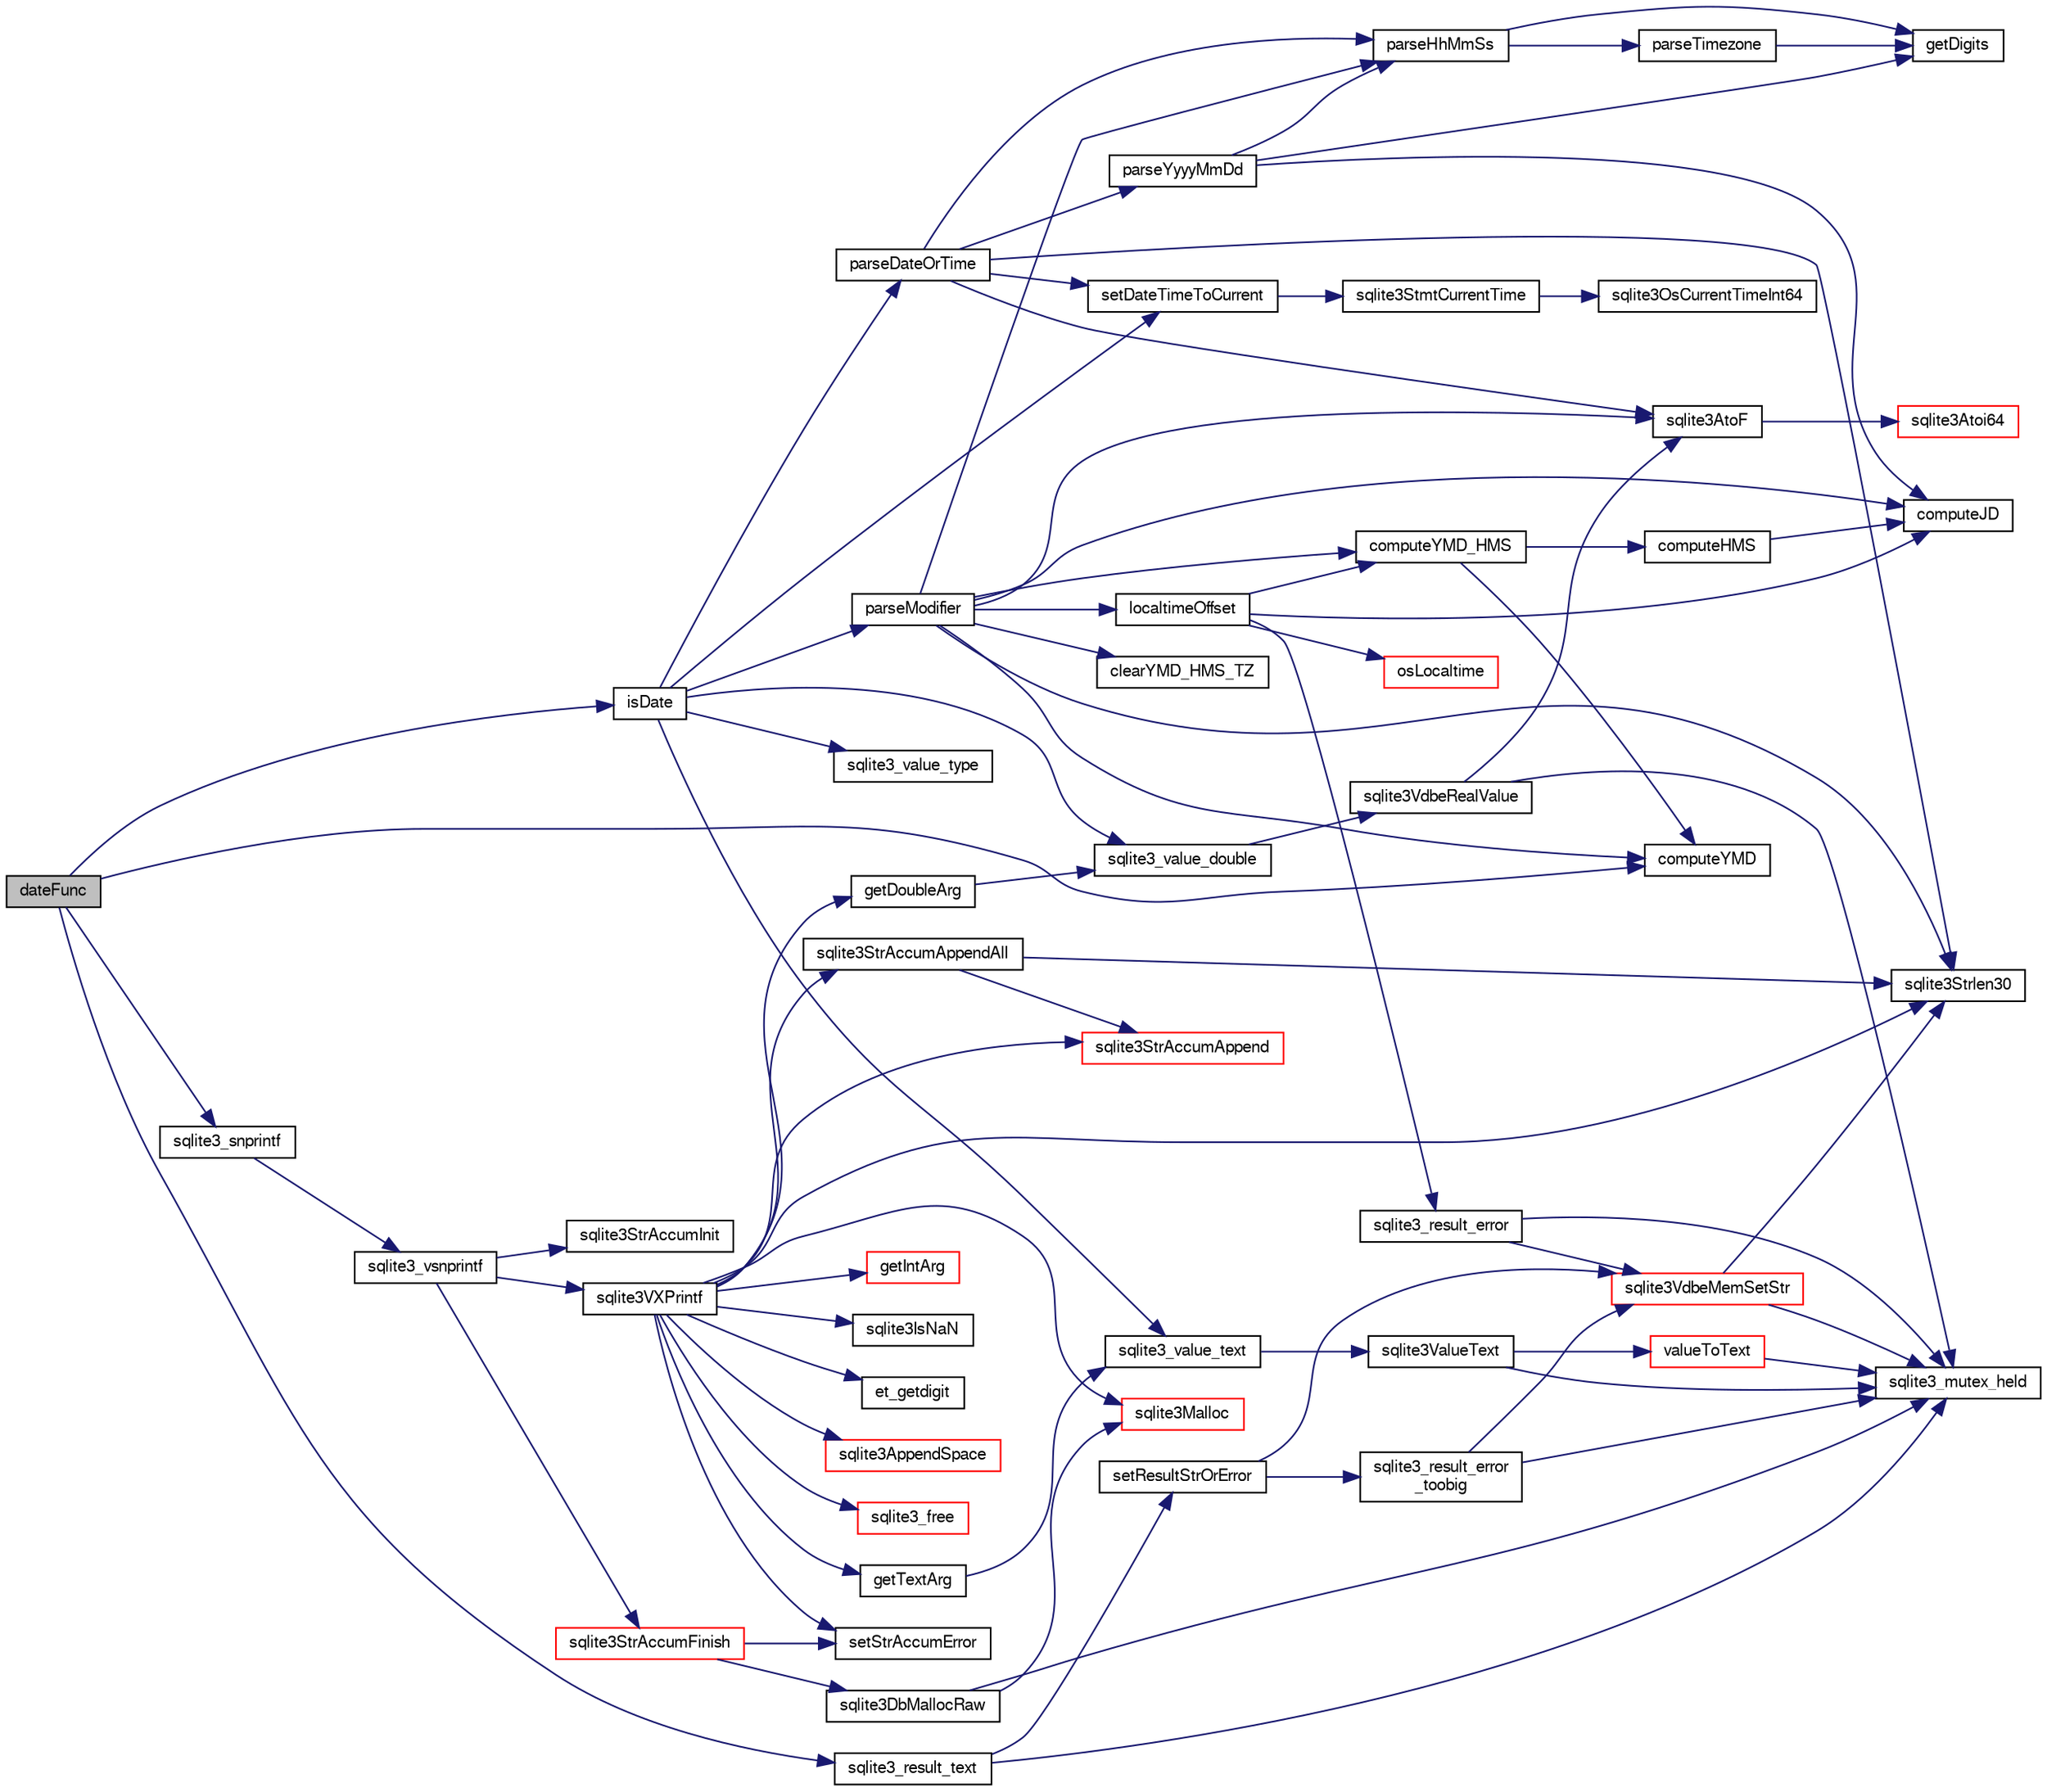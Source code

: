 digraph "dateFunc"
{
  edge [fontname="FreeSans",fontsize="10",labelfontname="FreeSans",labelfontsize="10"];
  node [fontname="FreeSans",fontsize="10",shape=record];
  rankdir="LR";
  Node82823 [label="dateFunc",height=0.2,width=0.4,color="black", fillcolor="grey75", style="filled", fontcolor="black"];
  Node82823 -> Node82824 [color="midnightblue",fontsize="10",style="solid",fontname="FreeSans"];
  Node82824 [label="isDate",height=0.2,width=0.4,color="black", fillcolor="white", style="filled",URL="$sqlite3_8c.html#a88586fabfb5a2ee248ccf6f5dfb90904"];
  Node82824 -> Node82825 [color="midnightblue",fontsize="10",style="solid",fontname="FreeSans"];
  Node82825 [label="setDateTimeToCurrent",height=0.2,width=0.4,color="black", fillcolor="white", style="filled",URL="$sqlite3_8c.html#a18009d23009369ca192dbbc98f7b9e2e"];
  Node82825 -> Node82826 [color="midnightblue",fontsize="10",style="solid",fontname="FreeSans"];
  Node82826 [label="sqlite3StmtCurrentTime",height=0.2,width=0.4,color="black", fillcolor="white", style="filled",URL="$sqlite3_8c.html#ae1011d49964d4f1e38cebd95eab80802"];
  Node82826 -> Node82827 [color="midnightblue",fontsize="10",style="solid",fontname="FreeSans"];
  Node82827 [label="sqlite3OsCurrentTimeInt64",height=0.2,width=0.4,color="black", fillcolor="white", style="filled",URL="$sqlite3_8c.html#a8fba11754c83b89782ef18af266f5ec2"];
  Node82824 -> Node82828 [color="midnightblue",fontsize="10",style="solid",fontname="FreeSans"];
  Node82828 [label="sqlite3_value_type",height=0.2,width=0.4,color="black", fillcolor="white", style="filled",URL="$sqlite3_8c.html#ac5e91a982065a1ab220a43bbd18cfa60"];
  Node82824 -> Node82829 [color="midnightblue",fontsize="10",style="solid",fontname="FreeSans"];
  Node82829 [label="sqlite3_value_double",height=0.2,width=0.4,color="black", fillcolor="white", style="filled",URL="$sqlite3_8c.html#a3e50c1a2dd484a8b6911c9d163816b88"];
  Node82829 -> Node82830 [color="midnightblue",fontsize="10",style="solid",fontname="FreeSans"];
  Node82830 [label="sqlite3VdbeRealValue",height=0.2,width=0.4,color="black", fillcolor="white", style="filled",URL="$sqlite3_8c.html#a5bf943a4f9a5516911b3bc610e3d64e0"];
  Node82830 -> Node82831 [color="midnightblue",fontsize="10",style="solid",fontname="FreeSans"];
  Node82831 [label="sqlite3_mutex_held",height=0.2,width=0.4,color="black", fillcolor="white", style="filled",URL="$sqlite3_8c.html#acf77da68932b6bc163c5e68547ecc3e7"];
  Node82830 -> Node82832 [color="midnightblue",fontsize="10",style="solid",fontname="FreeSans"];
  Node82832 [label="sqlite3AtoF",height=0.2,width=0.4,color="black", fillcolor="white", style="filled",URL="$sqlite3_8c.html#ad2a961fc08942417d977510a1384b6d2"];
  Node82832 -> Node82833 [color="midnightblue",fontsize="10",style="solid",fontname="FreeSans"];
  Node82833 [label="sqlite3Atoi64",height=0.2,width=0.4,color="red", fillcolor="white", style="filled",URL="$sqlite3_8c.html#a5b13083911b3dc0a0b54f43acc686a39"];
  Node82824 -> Node82835 [color="midnightblue",fontsize="10",style="solid",fontname="FreeSans"];
  Node82835 [label="sqlite3_value_text",height=0.2,width=0.4,color="black", fillcolor="white", style="filled",URL="$sqlite3_8c.html#aef2ace3239e6dd59c74110faa70f8171"];
  Node82835 -> Node82836 [color="midnightblue",fontsize="10",style="solid",fontname="FreeSans"];
  Node82836 [label="sqlite3ValueText",height=0.2,width=0.4,color="black", fillcolor="white", style="filled",URL="$sqlite3_8c.html#ad567a94e52d1adf81f4857fdba00a59b"];
  Node82836 -> Node82831 [color="midnightblue",fontsize="10",style="solid",fontname="FreeSans"];
  Node82836 -> Node82837 [color="midnightblue",fontsize="10",style="solid",fontname="FreeSans"];
  Node82837 [label="valueToText",height=0.2,width=0.4,color="red", fillcolor="white", style="filled",URL="$sqlite3_8c.html#abded1c4848e5c5901949c02af499044c"];
  Node82837 -> Node82831 [color="midnightblue",fontsize="10",style="solid",fontname="FreeSans"];
  Node82824 -> Node83096 [color="midnightblue",fontsize="10",style="solid",fontname="FreeSans"];
  Node83096 [label="parseDateOrTime",height=0.2,width=0.4,color="black", fillcolor="white", style="filled",URL="$sqlite3_8c.html#a86a0ea000a0479eb6de44cbeb82acef9"];
  Node83096 -> Node83097 [color="midnightblue",fontsize="10",style="solid",fontname="FreeSans"];
  Node83097 [label="parseYyyyMmDd",height=0.2,width=0.4,color="black", fillcolor="white", style="filled",URL="$sqlite3_8c.html#ad3a4252b0c148f0174e1e546115b5802"];
  Node83097 -> Node83098 [color="midnightblue",fontsize="10",style="solid",fontname="FreeSans"];
  Node83098 [label="getDigits",height=0.2,width=0.4,color="black", fillcolor="white", style="filled",URL="$sqlite3_8c.html#af4fdc2bcc27f2897a50c080040855e4d"];
  Node83097 -> Node83099 [color="midnightblue",fontsize="10",style="solid",fontname="FreeSans"];
  Node83099 [label="parseHhMmSs",height=0.2,width=0.4,color="black", fillcolor="white", style="filled",URL="$sqlite3_8c.html#ac4cdecf91abf320cc407022a3bd4944f"];
  Node83099 -> Node83098 [color="midnightblue",fontsize="10",style="solid",fontname="FreeSans"];
  Node83099 -> Node83100 [color="midnightblue",fontsize="10",style="solid",fontname="FreeSans"];
  Node83100 [label="parseTimezone",height=0.2,width=0.4,color="black", fillcolor="white", style="filled",URL="$sqlite3_8c.html#a0cdd15f925d164c8f4ce8f6a7ef87294"];
  Node83100 -> Node83098 [color="midnightblue",fontsize="10",style="solid",fontname="FreeSans"];
  Node83097 -> Node83064 [color="midnightblue",fontsize="10",style="solid",fontname="FreeSans"];
  Node83064 [label="computeJD",height=0.2,width=0.4,color="black", fillcolor="white", style="filled",URL="$sqlite3_8c.html#aeeefea84c7c62565ee8e5491f39c0bc4"];
  Node83096 -> Node83099 [color="midnightblue",fontsize="10",style="solid",fontname="FreeSans"];
  Node83096 -> Node82825 [color="midnightblue",fontsize="10",style="solid",fontname="FreeSans"];
  Node83096 -> Node82832 [color="midnightblue",fontsize="10",style="solid",fontname="FreeSans"];
  Node83096 -> Node82899 [color="midnightblue",fontsize="10",style="solid",fontname="FreeSans"];
  Node82899 [label="sqlite3Strlen30",height=0.2,width=0.4,color="black", fillcolor="white", style="filled",URL="$sqlite3_8c.html#a3dcd80ba41f1a308193dee74857b62a7"];
  Node82824 -> Node83101 [color="midnightblue",fontsize="10",style="solid",fontname="FreeSans"];
  Node83101 [label="parseModifier",height=0.2,width=0.4,color="black", fillcolor="white", style="filled",URL="$sqlite3_8c.html#af27e39a2d2026d0f51799a9c254c4f06"];
  Node83101 -> Node83064 [color="midnightblue",fontsize="10",style="solid",fontname="FreeSans"];
  Node83101 -> Node83102 [color="midnightblue",fontsize="10",style="solid",fontname="FreeSans"];
  Node83102 [label="localtimeOffset",height=0.2,width=0.4,color="black", fillcolor="white", style="filled",URL="$sqlite3_8c.html#a90df73d3001a38322fee639ae369b637"];
  Node83102 -> Node83068 [color="midnightblue",fontsize="10",style="solid",fontname="FreeSans"];
  Node83068 [label="computeYMD_HMS",height=0.2,width=0.4,color="black", fillcolor="white", style="filled",URL="$sqlite3_8c.html#aaa0f11071766258d0a6bd58c98a5cfa4"];
  Node83068 -> Node83069 [color="midnightblue",fontsize="10",style="solid",fontname="FreeSans"];
  Node83069 [label="computeYMD",height=0.2,width=0.4,color="black", fillcolor="white", style="filled",URL="$sqlite3_8c.html#a5bd5a8651c26bd9c9e84482fc7b82321"];
  Node83068 -> Node83066 [color="midnightblue",fontsize="10",style="solid",fontname="FreeSans"];
  Node83066 [label="computeHMS",height=0.2,width=0.4,color="black", fillcolor="white", style="filled",URL="$sqlite3_8c.html#a13e9c62b28e0545b79e18f6c020ee51b"];
  Node83066 -> Node83064 [color="midnightblue",fontsize="10",style="solid",fontname="FreeSans"];
  Node83102 -> Node83064 [color="midnightblue",fontsize="10",style="solid",fontname="FreeSans"];
  Node83102 -> Node83103 [color="midnightblue",fontsize="10",style="solid",fontname="FreeSans"];
  Node83103 [label="osLocaltime",height=0.2,width=0.4,color="red", fillcolor="white", style="filled",URL="$sqlite3_8c.html#a1cd1d1cf8d386ab8c12e96557cd47c20"];
  Node83102 -> Node82995 [color="midnightblue",fontsize="10",style="solid",fontname="FreeSans"];
  Node82995 [label="sqlite3_result_error",height=0.2,width=0.4,color="black", fillcolor="white", style="filled",URL="$sqlite3_8c.html#a577161e1b67908b94f47007aaa6ae4c4"];
  Node82995 -> Node82831 [color="midnightblue",fontsize="10",style="solid",fontname="FreeSans"];
  Node82995 -> Node82948 [color="midnightblue",fontsize="10",style="solid",fontname="FreeSans"];
  Node82948 [label="sqlite3VdbeMemSetStr",height=0.2,width=0.4,color="red", fillcolor="white", style="filled",URL="$sqlite3_8c.html#a9697bec7c3b512483638ea3646191d7d"];
  Node82948 -> Node82831 [color="midnightblue",fontsize="10",style="solid",fontname="FreeSans"];
  Node82948 -> Node82899 [color="midnightblue",fontsize="10",style="solid",fontname="FreeSans"];
  Node83101 -> Node83104 [color="midnightblue",fontsize="10",style="solid",fontname="FreeSans"];
  Node83104 [label="clearYMD_HMS_TZ",height=0.2,width=0.4,color="black", fillcolor="white", style="filled",URL="$sqlite3_8c.html#a52d96edd21a70f6a8a6a987c54de3cc3"];
  Node83101 -> Node82832 [color="midnightblue",fontsize="10",style="solid",fontname="FreeSans"];
  Node83101 -> Node82899 [color="midnightblue",fontsize="10",style="solid",fontname="FreeSans"];
  Node83101 -> Node83068 [color="midnightblue",fontsize="10",style="solid",fontname="FreeSans"];
  Node83101 -> Node83069 [color="midnightblue",fontsize="10",style="solid",fontname="FreeSans"];
  Node83101 -> Node83099 [color="midnightblue",fontsize="10",style="solid",fontname="FreeSans"];
  Node82823 -> Node83069 [color="midnightblue",fontsize="10",style="solid",fontname="FreeSans"];
  Node82823 -> Node83023 [color="midnightblue",fontsize="10",style="solid",fontname="FreeSans"];
  Node83023 [label="sqlite3_snprintf",height=0.2,width=0.4,color="black", fillcolor="white", style="filled",URL="$sqlite3_8c.html#aa2695a752e971577f5784122f2013c40"];
  Node83023 -> Node83024 [color="midnightblue",fontsize="10",style="solid",fontname="FreeSans"];
  Node83024 [label="sqlite3_vsnprintf",height=0.2,width=0.4,color="black", fillcolor="white", style="filled",URL="$sqlite3_8c.html#a0862c03aea71d62847e452aa655add42"];
  Node83024 -> Node82884 [color="midnightblue",fontsize="10",style="solid",fontname="FreeSans"];
  Node82884 [label="sqlite3StrAccumInit",height=0.2,width=0.4,color="black", fillcolor="white", style="filled",URL="$sqlite3_8c.html#aabf95e113b9d54d519cd15a56215f560"];
  Node83024 -> Node82885 [color="midnightblue",fontsize="10",style="solid",fontname="FreeSans"];
  Node82885 [label="sqlite3VXPrintf",height=0.2,width=0.4,color="black", fillcolor="white", style="filled",URL="$sqlite3_8c.html#a63c25806c9bd4a2b76f9a0eb232c6bde"];
  Node82885 -> Node82886 [color="midnightblue",fontsize="10",style="solid",fontname="FreeSans"];
  Node82886 [label="sqlite3StrAccumAppend",height=0.2,width=0.4,color="red", fillcolor="white", style="filled",URL="$sqlite3_8c.html#a56664fa33def33c5a5245b623441d5e0"];
  Node82885 -> Node82893 [color="midnightblue",fontsize="10",style="solid",fontname="FreeSans"];
  Node82893 [label="getIntArg",height=0.2,width=0.4,color="red", fillcolor="white", style="filled",URL="$sqlite3_8c.html#abff258963dbd9205fb299851a64c67be"];
  Node82885 -> Node82846 [color="midnightblue",fontsize="10",style="solid",fontname="FreeSans"];
  Node82846 [label="sqlite3Malloc",height=0.2,width=0.4,color="red", fillcolor="white", style="filled",URL="$sqlite3_8c.html#a361a2eaa846b1885f123abe46f5d8b2b"];
  Node82885 -> Node82889 [color="midnightblue",fontsize="10",style="solid",fontname="FreeSans"];
  Node82889 [label="setStrAccumError",height=0.2,width=0.4,color="black", fillcolor="white", style="filled",URL="$sqlite3_8c.html#a3dc479a1fc8ba1ab8edfe51f8a0b102c"];
  Node82885 -> Node82897 [color="midnightblue",fontsize="10",style="solid",fontname="FreeSans"];
  Node82897 [label="getDoubleArg",height=0.2,width=0.4,color="black", fillcolor="white", style="filled",URL="$sqlite3_8c.html#a1cf25120072c85bd261983b24c12c3d9"];
  Node82897 -> Node82829 [color="midnightblue",fontsize="10",style="solid",fontname="FreeSans"];
  Node82885 -> Node82898 [color="midnightblue",fontsize="10",style="solid",fontname="FreeSans"];
  Node82898 [label="sqlite3IsNaN",height=0.2,width=0.4,color="black", fillcolor="white", style="filled",URL="$sqlite3_8c.html#aed4d78203877c3486765ccbc7feebb50"];
  Node82885 -> Node82899 [color="midnightblue",fontsize="10",style="solid",fontname="FreeSans"];
  Node82885 -> Node82900 [color="midnightblue",fontsize="10",style="solid",fontname="FreeSans"];
  Node82900 [label="et_getdigit",height=0.2,width=0.4,color="black", fillcolor="white", style="filled",URL="$sqlite3_8c.html#a40c5a308749ad07cc2397a53e081bff0"];
  Node82885 -> Node82901 [color="midnightblue",fontsize="10",style="solid",fontname="FreeSans"];
  Node82901 [label="getTextArg",height=0.2,width=0.4,color="black", fillcolor="white", style="filled",URL="$sqlite3_8c.html#afbb41850423ef20071cefaab0431e04d"];
  Node82901 -> Node82835 [color="midnightblue",fontsize="10",style="solid",fontname="FreeSans"];
  Node82885 -> Node82902 [color="midnightblue",fontsize="10",style="solid",fontname="FreeSans"];
  Node82902 [label="sqlite3StrAccumAppendAll",height=0.2,width=0.4,color="black", fillcolor="white", style="filled",URL="$sqlite3_8c.html#acaf8f3e4f99a3c3a4a77e9c987547289"];
  Node82902 -> Node82886 [color="midnightblue",fontsize="10",style="solid",fontname="FreeSans"];
  Node82902 -> Node82899 [color="midnightblue",fontsize="10",style="solid",fontname="FreeSans"];
  Node82885 -> Node82903 [color="midnightblue",fontsize="10",style="solid",fontname="FreeSans"];
  Node82903 [label="sqlite3AppendSpace",height=0.2,width=0.4,color="red", fillcolor="white", style="filled",URL="$sqlite3_8c.html#aefd38a5afc0020d4a93855c3ee7c63a8"];
  Node82885 -> Node82857 [color="midnightblue",fontsize="10",style="solid",fontname="FreeSans"];
  Node82857 [label="sqlite3_free",height=0.2,width=0.4,color="red", fillcolor="white", style="filled",URL="$sqlite3_8c.html#a6552349e36a8a691af5487999ab09519"];
  Node83024 -> Node82904 [color="midnightblue",fontsize="10",style="solid",fontname="FreeSans"];
  Node82904 [label="sqlite3StrAccumFinish",height=0.2,width=0.4,color="red", fillcolor="white", style="filled",URL="$sqlite3_8c.html#adb7f26b10ac1b847db6f000ef4c2e2ba"];
  Node82904 -> Node82845 [color="midnightblue",fontsize="10",style="solid",fontname="FreeSans"];
  Node82845 [label="sqlite3DbMallocRaw",height=0.2,width=0.4,color="black", fillcolor="white", style="filled",URL="$sqlite3_8c.html#abbe8be0cf7175e11ddc3e2218fad924e"];
  Node82845 -> Node82831 [color="midnightblue",fontsize="10",style="solid",fontname="FreeSans"];
  Node82845 -> Node82846 [color="midnightblue",fontsize="10",style="solid",fontname="FreeSans"];
  Node82904 -> Node82889 [color="midnightblue",fontsize="10",style="solid",fontname="FreeSans"];
  Node82823 -> Node82960 [color="midnightblue",fontsize="10",style="solid",fontname="FreeSans"];
  Node82960 [label="sqlite3_result_text",height=0.2,width=0.4,color="black", fillcolor="white", style="filled",URL="$sqlite3_8c.html#a2c06bc83045bd7986b89e5e8bd689bdf"];
  Node82960 -> Node82831 [color="midnightblue",fontsize="10",style="solid",fontname="FreeSans"];
  Node82960 -> Node82961 [color="midnightblue",fontsize="10",style="solid",fontname="FreeSans"];
  Node82961 [label="setResultStrOrError",height=0.2,width=0.4,color="black", fillcolor="white", style="filled",URL="$sqlite3_8c.html#af1d0f45c261a19434fad327798cc6d6b"];
  Node82961 -> Node82948 [color="midnightblue",fontsize="10",style="solid",fontname="FreeSans"];
  Node82961 -> Node82947 [color="midnightblue",fontsize="10",style="solid",fontname="FreeSans"];
  Node82947 [label="sqlite3_result_error\l_toobig",height=0.2,width=0.4,color="black", fillcolor="white", style="filled",URL="$sqlite3_8c.html#ad4f0c5e8c9421d0c4550c1a108221abe"];
  Node82947 -> Node82831 [color="midnightblue",fontsize="10",style="solid",fontname="FreeSans"];
  Node82947 -> Node82948 [color="midnightblue",fontsize="10",style="solid",fontname="FreeSans"];
}
